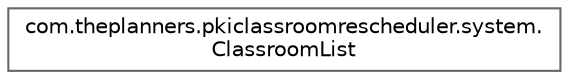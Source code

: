 digraph "Graphical Class Hierarchy"
{
 // LATEX_PDF_SIZE
  bgcolor="transparent";
  edge [fontname=Helvetica,fontsize=10,labelfontname=Helvetica,labelfontsize=10];
  node [fontname=Helvetica,fontsize=10,shape=box,height=0.2,width=0.4];
  rankdir="LR";
  Node0 [id="Node000000",label="com.theplanners.pkiclassroomrescheduler.system.\lClassroomList",height=0.2,width=0.4,color="grey40", fillcolor="white", style="filled",URL="$classcom_1_1theplanners_1_1pkiclassroomrescheduler_1_1system_1_1_classroom_list.html",tooltip=" "];
}
